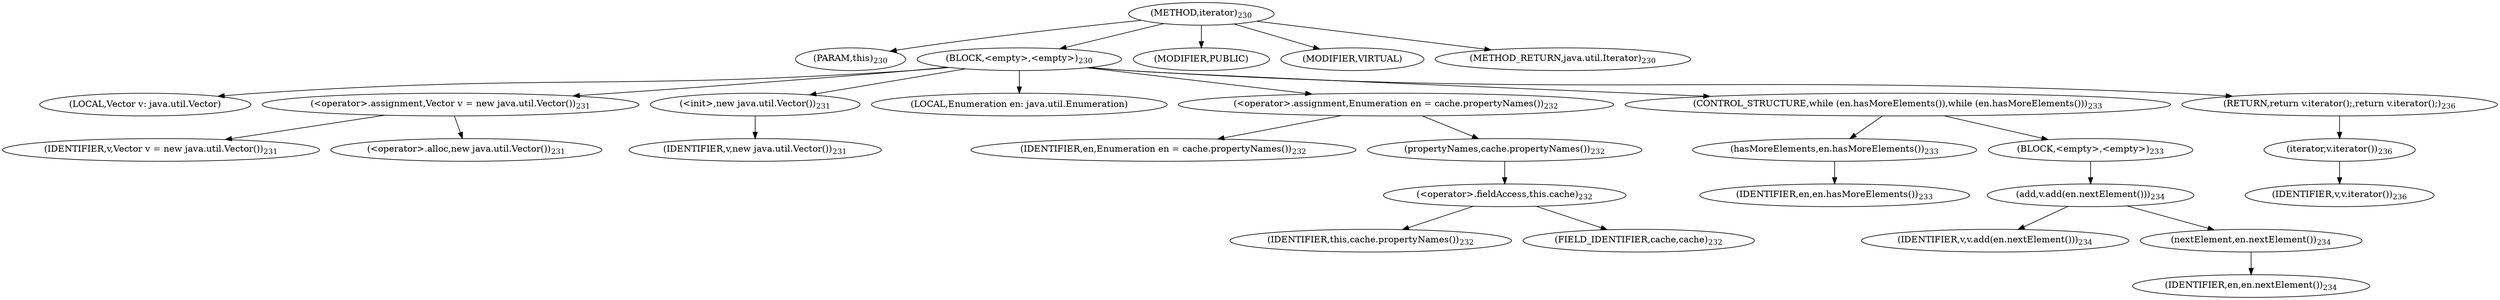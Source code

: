digraph "iterator" {  
"345" [label = <(METHOD,iterator)<SUB>230</SUB>> ]
"346" [label = <(PARAM,this)<SUB>230</SUB>> ]
"347" [label = <(BLOCK,&lt;empty&gt;,&lt;empty&gt;)<SUB>230</SUB>> ]
"12" [label = <(LOCAL,Vector v: java.util.Vector)> ]
"348" [label = <(&lt;operator&gt;.assignment,Vector v = new java.util.Vector())<SUB>231</SUB>> ]
"349" [label = <(IDENTIFIER,v,Vector v = new java.util.Vector())<SUB>231</SUB>> ]
"350" [label = <(&lt;operator&gt;.alloc,new java.util.Vector())<SUB>231</SUB>> ]
"351" [label = <(&lt;init&gt;,new java.util.Vector())<SUB>231</SUB>> ]
"11" [label = <(IDENTIFIER,v,new java.util.Vector())<SUB>231</SUB>> ]
"352" [label = <(LOCAL,Enumeration en: java.util.Enumeration)> ]
"353" [label = <(&lt;operator&gt;.assignment,Enumeration en = cache.propertyNames())<SUB>232</SUB>> ]
"354" [label = <(IDENTIFIER,en,Enumeration en = cache.propertyNames())<SUB>232</SUB>> ]
"355" [label = <(propertyNames,cache.propertyNames())<SUB>232</SUB>> ]
"356" [label = <(&lt;operator&gt;.fieldAccess,this.cache)<SUB>232</SUB>> ]
"357" [label = <(IDENTIFIER,this,cache.propertyNames())<SUB>232</SUB>> ]
"358" [label = <(FIELD_IDENTIFIER,cache,cache)<SUB>232</SUB>> ]
"359" [label = <(CONTROL_STRUCTURE,while (en.hasMoreElements()),while (en.hasMoreElements()))<SUB>233</SUB>> ]
"360" [label = <(hasMoreElements,en.hasMoreElements())<SUB>233</SUB>> ]
"361" [label = <(IDENTIFIER,en,en.hasMoreElements())<SUB>233</SUB>> ]
"362" [label = <(BLOCK,&lt;empty&gt;,&lt;empty&gt;)<SUB>233</SUB>> ]
"363" [label = <(add,v.add(en.nextElement()))<SUB>234</SUB>> ]
"364" [label = <(IDENTIFIER,v,v.add(en.nextElement()))<SUB>234</SUB>> ]
"365" [label = <(nextElement,en.nextElement())<SUB>234</SUB>> ]
"366" [label = <(IDENTIFIER,en,en.nextElement())<SUB>234</SUB>> ]
"367" [label = <(RETURN,return v.iterator();,return v.iterator();)<SUB>236</SUB>> ]
"368" [label = <(iterator,v.iterator())<SUB>236</SUB>> ]
"369" [label = <(IDENTIFIER,v,v.iterator())<SUB>236</SUB>> ]
"370" [label = <(MODIFIER,PUBLIC)> ]
"371" [label = <(MODIFIER,VIRTUAL)> ]
"372" [label = <(METHOD_RETURN,java.util.Iterator)<SUB>230</SUB>> ]
  "345" -> "346" 
  "345" -> "347" 
  "345" -> "370" 
  "345" -> "371" 
  "345" -> "372" 
  "347" -> "12" 
  "347" -> "348" 
  "347" -> "351" 
  "347" -> "352" 
  "347" -> "353" 
  "347" -> "359" 
  "347" -> "367" 
  "348" -> "349" 
  "348" -> "350" 
  "351" -> "11" 
  "353" -> "354" 
  "353" -> "355" 
  "355" -> "356" 
  "356" -> "357" 
  "356" -> "358" 
  "359" -> "360" 
  "359" -> "362" 
  "360" -> "361" 
  "362" -> "363" 
  "363" -> "364" 
  "363" -> "365" 
  "365" -> "366" 
  "367" -> "368" 
  "368" -> "369" 
}
